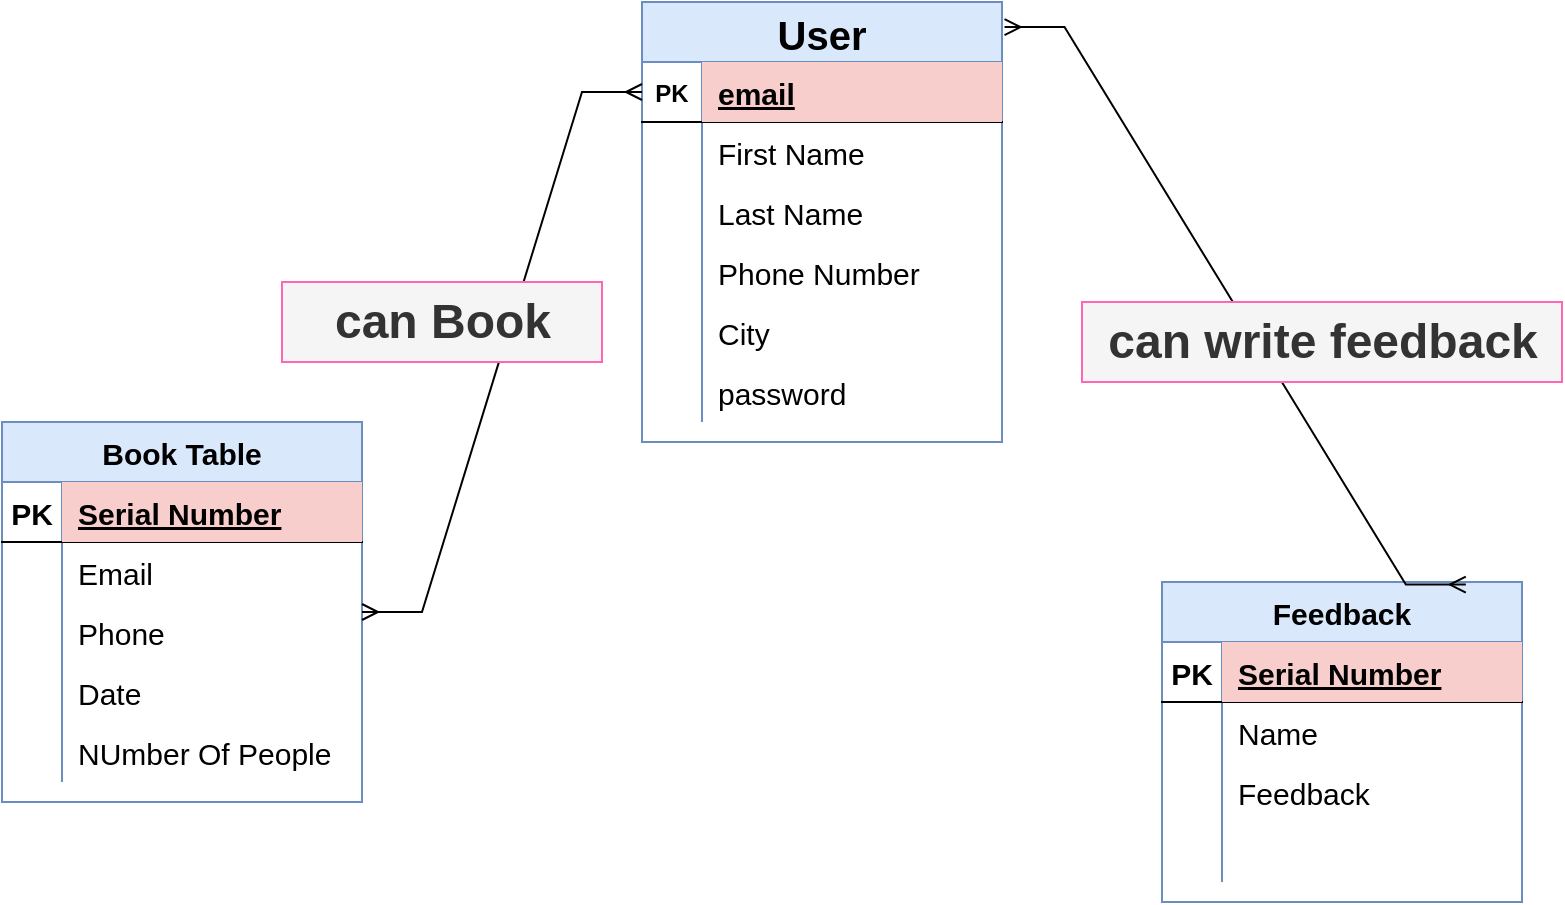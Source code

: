 <mxfile version="15.4.0" type="device"><diagram id="bFUfRw6vlE38v1eXT0mT" name="Page-1"><mxGraphModel dx="1024" dy="592" grid="1" gridSize="10" guides="1" tooltips="1" connect="1" arrows="1" fold="1" page="1" pageScale="1" pageWidth="850" pageHeight="1100" math="0" shadow="0"><root><mxCell id="0"/><mxCell id="1" parent="0"/><mxCell id="JGE0S_9IWRzgj8l8rkTp-1" value="User" style="shape=table;startSize=30;container=1;collapsible=1;childLayout=tableLayout;fixedRows=1;rowLines=0;fontStyle=1;align=center;resizeLast=1;fontSize=20;fillColor=#dae8fc;strokeColor=#6c8ebf;" vertex="1" parent="1"><mxGeometry x="350" y="90" width="180" height="220" as="geometry"/></mxCell><mxCell id="JGE0S_9IWRzgj8l8rkTp-2" value="" style="shape=partialRectangle;collapsible=0;dropTarget=0;pointerEvents=0;fillColor=none;top=0;left=0;bottom=1;right=0;points=[[0,0.5],[1,0.5]];portConstraint=eastwest;" vertex="1" parent="JGE0S_9IWRzgj8l8rkTp-1"><mxGeometry y="30" width="180" height="30" as="geometry"/></mxCell><mxCell id="JGE0S_9IWRzgj8l8rkTp-3" value="PK" style="shape=partialRectangle;connectable=0;fillColor=none;top=0;left=0;bottom=0;right=0;fontStyle=1;overflow=hidden;" vertex="1" parent="JGE0S_9IWRzgj8l8rkTp-2"><mxGeometry width="30" height="30" as="geometry"><mxRectangle width="30" height="30" as="alternateBounds"/></mxGeometry></mxCell><mxCell id="JGE0S_9IWRzgj8l8rkTp-4" value="email" style="shape=partialRectangle;connectable=0;fillColor=#f8cecc;top=0;left=0;bottom=0;right=0;align=left;spacingLeft=6;fontStyle=5;overflow=hidden;fontSize=15;strokeColor=#b85450;" vertex="1" parent="JGE0S_9IWRzgj8l8rkTp-2"><mxGeometry x="30" width="150" height="30" as="geometry"><mxRectangle width="150" height="30" as="alternateBounds"/></mxGeometry></mxCell><mxCell id="JGE0S_9IWRzgj8l8rkTp-5" value="" style="shape=partialRectangle;collapsible=0;dropTarget=0;pointerEvents=0;fillColor=none;top=0;left=0;bottom=0;right=0;points=[[0,0.5],[1,0.5]];portConstraint=eastwest;" vertex="1" parent="JGE0S_9IWRzgj8l8rkTp-1"><mxGeometry y="60" width="180" height="30" as="geometry"/></mxCell><mxCell id="JGE0S_9IWRzgj8l8rkTp-6" value="" style="shape=partialRectangle;connectable=0;fillColor=none;top=0;left=0;bottom=0;right=0;editable=1;overflow=hidden;" vertex="1" parent="JGE0S_9IWRzgj8l8rkTp-5"><mxGeometry width="30" height="30" as="geometry"><mxRectangle width="30" height="30" as="alternateBounds"/></mxGeometry></mxCell><mxCell id="JGE0S_9IWRzgj8l8rkTp-7" value="First Name" style="shape=partialRectangle;connectable=0;fillColor=none;top=0;left=0;bottom=0;right=0;align=left;spacingLeft=6;overflow=hidden;fontSize=15;" vertex="1" parent="JGE0S_9IWRzgj8l8rkTp-5"><mxGeometry x="30" width="150" height="30" as="geometry"><mxRectangle width="150" height="30" as="alternateBounds"/></mxGeometry></mxCell><mxCell id="JGE0S_9IWRzgj8l8rkTp-8" value="" style="shape=partialRectangle;collapsible=0;dropTarget=0;pointerEvents=0;fillColor=none;top=0;left=0;bottom=0;right=0;points=[[0,0.5],[1,0.5]];portConstraint=eastwest;" vertex="1" parent="JGE0S_9IWRzgj8l8rkTp-1"><mxGeometry y="90" width="180" height="30" as="geometry"/></mxCell><mxCell id="JGE0S_9IWRzgj8l8rkTp-9" value="" style="shape=partialRectangle;connectable=0;fillColor=none;top=0;left=0;bottom=0;right=0;editable=1;overflow=hidden;" vertex="1" parent="JGE0S_9IWRzgj8l8rkTp-8"><mxGeometry width="30" height="30" as="geometry"><mxRectangle width="30" height="30" as="alternateBounds"/></mxGeometry></mxCell><mxCell id="JGE0S_9IWRzgj8l8rkTp-10" value="Last Name" style="shape=partialRectangle;connectable=0;fillColor=none;top=0;left=0;bottom=0;right=0;align=left;spacingLeft=6;overflow=hidden;fontSize=15;" vertex="1" parent="JGE0S_9IWRzgj8l8rkTp-8"><mxGeometry x="30" width="150" height="30" as="geometry"><mxRectangle width="150" height="30" as="alternateBounds"/></mxGeometry></mxCell><mxCell id="JGE0S_9IWRzgj8l8rkTp-11" value="" style="shape=partialRectangle;collapsible=0;dropTarget=0;pointerEvents=0;fillColor=none;top=0;left=0;bottom=0;right=0;points=[[0,0.5],[1,0.5]];portConstraint=eastwest;" vertex="1" parent="JGE0S_9IWRzgj8l8rkTp-1"><mxGeometry y="120" width="180" height="30" as="geometry"/></mxCell><mxCell id="JGE0S_9IWRzgj8l8rkTp-12" value="" style="shape=partialRectangle;connectable=0;fillColor=none;top=0;left=0;bottom=0;right=0;editable=1;overflow=hidden;" vertex="1" parent="JGE0S_9IWRzgj8l8rkTp-11"><mxGeometry width="30" height="30" as="geometry"><mxRectangle width="30" height="30" as="alternateBounds"/></mxGeometry></mxCell><mxCell id="JGE0S_9IWRzgj8l8rkTp-13" value="Phone Number" style="shape=partialRectangle;connectable=0;fillColor=none;top=0;left=0;bottom=0;right=0;align=left;spacingLeft=6;overflow=hidden;fontSize=15;" vertex="1" parent="JGE0S_9IWRzgj8l8rkTp-11"><mxGeometry x="30" width="150" height="30" as="geometry"><mxRectangle width="150" height="30" as="alternateBounds"/></mxGeometry></mxCell><mxCell id="JGE0S_9IWRzgj8l8rkTp-14" value="" style="shape=partialRectangle;collapsible=0;dropTarget=0;pointerEvents=0;fillColor=none;top=0;left=0;bottom=0;right=0;points=[[0,0.5],[1,0.5]];portConstraint=eastwest;" vertex="1" parent="JGE0S_9IWRzgj8l8rkTp-1"><mxGeometry y="150" width="180" height="30" as="geometry"/></mxCell><mxCell id="JGE0S_9IWRzgj8l8rkTp-15" value="" style="shape=partialRectangle;connectable=0;fillColor=none;top=0;left=0;bottom=0;right=0;editable=1;overflow=hidden;" vertex="1" parent="JGE0S_9IWRzgj8l8rkTp-14"><mxGeometry width="30" height="30" as="geometry"><mxRectangle width="30" height="30" as="alternateBounds"/></mxGeometry></mxCell><mxCell id="JGE0S_9IWRzgj8l8rkTp-16" value="City" style="shape=partialRectangle;connectable=0;fillColor=none;top=0;left=0;bottom=0;right=0;align=left;spacingLeft=6;overflow=hidden;fontSize=15;" vertex="1" parent="JGE0S_9IWRzgj8l8rkTp-14"><mxGeometry x="30" width="150" height="30" as="geometry"><mxRectangle width="150" height="30" as="alternateBounds"/></mxGeometry></mxCell><mxCell id="JGE0S_9IWRzgj8l8rkTp-17" value="" style="shape=partialRectangle;collapsible=0;dropTarget=0;pointerEvents=0;fillColor=none;top=0;left=0;bottom=0;right=0;points=[[0,0.5],[1,0.5]];portConstraint=eastwest;" vertex="1" parent="JGE0S_9IWRzgj8l8rkTp-1"><mxGeometry y="180" width="180" height="30" as="geometry"/></mxCell><mxCell id="JGE0S_9IWRzgj8l8rkTp-18" value="" style="shape=partialRectangle;connectable=0;fillColor=none;top=0;left=0;bottom=0;right=0;editable=1;overflow=hidden;" vertex="1" parent="JGE0S_9IWRzgj8l8rkTp-17"><mxGeometry width="30" height="30" as="geometry"><mxRectangle width="30" height="30" as="alternateBounds"/></mxGeometry></mxCell><mxCell id="JGE0S_9IWRzgj8l8rkTp-19" value="password" style="shape=partialRectangle;connectable=0;fillColor=none;top=0;left=0;bottom=0;right=0;align=left;spacingLeft=6;overflow=hidden;fontSize=15;" vertex="1" parent="JGE0S_9IWRzgj8l8rkTp-17"><mxGeometry x="30" width="150" height="30" as="geometry"><mxRectangle width="150" height="30" as="alternateBounds"/></mxGeometry></mxCell><mxCell id="JGE0S_9IWRzgj8l8rkTp-20" value="Book Table" style="shape=table;startSize=30;container=1;collapsible=1;childLayout=tableLayout;fixedRows=1;rowLines=0;fontStyle=1;align=center;resizeLast=1;fontSize=15;fillColor=#dae8fc;strokeColor=#6c8ebf;" vertex="1" parent="1"><mxGeometry x="30" y="300" width="180" height="190" as="geometry"/></mxCell><mxCell id="JGE0S_9IWRzgj8l8rkTp-21" value="" style="shape=partialRectangle;collapsible=0;dropTarget=0;pointerEvents=0;fillColor=none;top=0;left=0;bottom=1;right=0;points=[[0,0.5],[1,0.5]];portConstraint=eastwest;fontSize=15;" vertex="1" parent="JGE0S_9IWRzgj8l8rkTp-20"><mxGeometry y="30" width="180" height="30" as="geometry"/></mxCell><mxCell id="JGE0S_9IWRzgj8l8rkTp-22" value="PK" style="shape=partialRectangle;connectable=0;fillColor=none;top=0;left=0;bottom=0;right=0;fontStyle=1;overflow=hidden;fontSize=15;" vertex="1" parent="JGE0S_9IWRzgj8l8rkTp-21"><mxGeometry width="30" height="30" as="geometry"><mxRectangle width="30" height="30" as="alternateBounds"/></mxGeometry></mxCell><mxCell id="JGE0S_9IWRzgj8l8rkTp-23" value="Serial Number" style="shape=partialRectangle;connectable=0;fillColor=#f8cecc;top=0;left=0;bottom=0;right=0;align=left;spacingLeft=6;fontStyle=5;overflow=hidden;fontSize=15;strokeColor=#b85450;" vertex="1" parent="JGE0S_9IWRzgj8l8rkTp-21"><mxGeometry x="30" width="150" height="30" as="geometry"><mxRectangle width="150" height="30" as="alternateBounds"/></mxGeometry></mxCell><mxCell id="JGE0S_9IWRzgj8l8rkTp-24" value="" style="shape=partialRectangle;collapsible=0;dropTarget=0;pointerEvents=0;fillColor=none;top=0;left=0;bottom=0;right=0;points=[[0,0.5],[1,0.5]];portConstraint=eastwest;fontSize=15;" vertex="1" parent="JGE0S_9IWRzgj8l8rkTp-20"><mxGeometry y="60" width="180" height="30" as="geometry"/></mxCell><mxCell id="JGE0S_9IWRzgj8l8rkTp-25" value="" style="shape=partialRectangle;connectable=0;fillColor=none;top=0;left=0;bottom=0;right=0;editable=1;overflow=hidden;fontSize=15;" vertex="1" parent="JGE0S_9IWRzgj8l8rkTp-24"><mxGeometry width="30" height="30" as="geometry"><mxRectangle width="30" height="30" as="alternateBounds"/></mxGeometry></mxCell><mxCell id="JGE0S_9IWRzgj8l8rkTp-26" value="Email" style="shape=partialRectangle;connectable=0;fillColor=none;top=0;left=0;bottom=0;right=0;align=left;spacingLeft=6;overflow=hidden;fontSize=15;" vertex="1" parent="JGE0S_9IWRzgj8l8rkTp-24"><mxGeometry x="30" width="150" height="30" as="geometry"><mxRectangle width="150" height="30" as="alternateBounds"/></mxGeometry></mxCell><mxCell id="JGE0S_9IWRzgj8l8rkTp-27" value="" style="shape=partialRectangle;collapsible=0;dropTarget=0;pointerEvents=0;fillColor=none;top=0;left=0;bottom=0;right=0;points=[[0,0.5],[1,0.5]];portConstraint=eastwest;fontSize=15;" vertex="1" parent="JGE0S_9IWRzgj8l8rkTp-20"><mxGeometry y="90" width="180" height="30" as="geometry"/></mxCell><mxCell id="JGE0S_9IWRzgj8l8rkTp-28" value="" style="shape=partialRectangle;connectable=0;fillColor=none;top=0;left=0;bottom=0;right=0;editable=1;overflow=hidden;fontSize=15;" vertex="1" parent="JGE0S_9IWRzgj8l8rkTp-27"><mxGeometry width="30" height="30" as="geometry"><mxRectangle width="30" height="30" as="alternateBounds"/></mxGeometry></mxCell><mxCell id="JGE0S_9IWRzgj8l8rkTp-29" value="Phone" style="shape=partialRectangle;connectable=0;fillColor=none;top=0;left=0;bottom=0;right=0;align=left;spacingLeft=6;overflow=hidden;fontSize=15;" vertex="1" parent="JGE0S_9IWRzgj8l8rkTp-27"><mxGeometry x="30" width="150" height="30" as="geometry"><mxRectangle width="150" height="30" as="alternateBounds"/></mxGeometry></mxCell><mxCell id="JGE0S_9IWRzgj8l8rkTp-30" value="" style="shape=partialRectangle;collapsible=0;dropTarget=0;pointerEvents=0;fillColor=none;top=0;left=0;bottom=0;right=0;points=[[0,0.5],[1,0.5]];portConstraint=eastwest;fontSize=15;" vertex="1" parent="JGE0S_9IWRzgj8l8rkTp-20"><mxGeometry y="120" width="180" height="30" as="geometry"/></mxCell><mxCell id="JGE0S_9IWRzgj8l8rkTp-31" value="" style="shape=partialRectangle;connectable=0;fillColor=none;top=0;left=0;bottom=0;right=0;editable=1;overflow=hidden;fontSize=15;" vertex="1" parent="JGE0S_9IWRzgj8l8rkTp-30"><mxGeometry width="30" height="30" as="geometry"><mxRectangle width="30" height="30" as="alternateBounds"/></mxGeometry></mxCell><mxCell id="JGE0S_9IWRzgj8l8rkTp-32" value="Date" style="shape=partialRectangle;connectable=0;fillColor=none;top=0;left=0;bottom=0;right=0;align=left;spacingLeft=6;overflow=hidden;fontSize=15;" vertex="1" parent="JGE0S_9IWRzgj8l8rkTp-30"><mxGeometry x="30" width="150" height="30" as="geometry"><mxRectangle width="150" height="30" as="alternateBounds"/></mxGeometry></mxCell><mxCell id="JGE0S_9IWRzgj8l8rkTp-33" value="" style="shape=partialRectangle;collapsible=0;dropTarget=0;pointerEvents=0;fillColor=none;top=0;left=0;bottom=0;right=0;points=[[0,0.5],[1,0.5]];portConstraint=eastwest;fontSize=15;" vertex="1" parent="JGE0S_9IWRzgj8l8rkTp-20"><mxGeometry y="150" width="180" height="30" as="geometry"/></mxCell><mxCell id="JGE0S_9IWRzgj8l8rkTp-34" value="" style="shape=partialRectangle;connectable=0;fillColor=none;top=0;left=0;bottom=0;right=0;editable=1;overflow=hidden;fontSize=15;" vertex="1" parent="JGE0S_9IWRzgj8l8rkTp-33"><mxGeometry width="30" height="30" as="geometry"><mxRectangle width="30" height="30" as="alternateBounds"/></mxGeometry></mxCell><mxCell id="JGE0S_9IWRzgj8l8rkTp-35" value="NUmber Of People" style="shape=partialRectangle;connectable=0;fillColor=none;top=0;left=0;bottom=0;right=0;align=left;spacingLeft=6;overflow=hidden;fontSize=15;" vertex="1" parent="JGE0S_9IWRzgj8l8rkTp-33"><mxGeometry x="30" width="150" height="30" as="geometry"><mxRectangle width="150" height="30" as="alternateBounds"/></mxGeometry></mxCell><mxCell id="JGE0S_9IWRzgj8l8rkTp-36" value="Feedback" style="shape=table;startSize=30;container=1;collapsible=1;childLayout=tableLayout;fixedRows=1;rowLines=0;fontStyle=1;align=center;resizeLast=1;fontSize=15;fillColor=#dae8fc;strokeColor=#6c8ebf;" vertex="1" parent="1"><mxGeometry x="610" y="380" width="180" height="160" as="geometry"/></mxCell><mxCell id="JGE0S_9IWRzgj8l8rkTp-37" value="" style="shape=partialRectangle;collapsible=0;dropTarget=0;pointerEvents=0;fillColor=none;top=0;left=0;bottom=1;right=0;points=[[0,0.5],[1,0.5]];portConstraint=eastwest;fontSize=15;" vertex="1" parent="JGE0S_9IWRzgj8l8rkTp-36"><mxGeometry y="30" width="180" height="30" as="geometry"/></mxCell><mxCell id="JGE0S_9IWRzgj8l8rkTp-38" value="PK" style="shape=partialRectangle;connectable=0;fillColor=none;top=0;left=0;bottom=0;right=0;fontStyle=1;overflow=hidden;fontSize=15;" vertex="1" parent="JGE0S_9IWRzgj8l8rkTp-37"><mxGeometry width="30" height="30" as="geometry"><mxRectangle width="30" height="30" as="alternateBounds"/></mxGeometry></mxCell><mxCell id="JGE0S_9IWRzgj8l8rkTp-39" value="Serial Number" style="shape=partialRectangle;connectable=0;fillColor=#f8cecc;top=0;left=0;bottom=0;right=0;align=left;spacingLeft=6;fontStyle=5;overflow=hidden;fontSize=15;strokeColor=#b85450;" vertex="1" parent="JGE0S_9IWRzgj8l8rkTp-37"><mxGeometry x="30" width="150" height="30" as="geometry"><mxRectangle width="150" height="30" as="alternateBounds"/></mxGeometry></mxCell><mxCell id="JGE0S_9IWRzgj8l8rkTp-40" value="" style="shape=partialRectangle;collapsible=0;dropTarget=0;pointerEvents=0;fillColor=none;top=0;left=0;bottom=0;right=0;points=[[0,0.5],[1,0.5]];portConstraint=eastwest;fontSize=15;" vertex="1" parent="JGE0S_9IWRzgj8l8rkTp-36"><mxGeometry y="60" width="180" height="30" as="geometry"/></mxCell><mxCell id="JGE0S_9IWRzgj8l8rkTp-41" value="" style="shape=partialRectangle;connectable=0;fillColor=none;top=0;left=0;bottom=0;right=0;editable=1;overflow=hidden;fontSize=15;" vertex="1" parent="JGE0S_9IWRzgj8l8rkTp-40"><mxGeometry width="30" height="30" as="geometry"><mxRectangle width="30" height="30" as="alternateBounds"/></mxGeometry></mxCell><mxCell id="JGE0S_9IWRzgj8l8rkTp-42" value="Name" style="shape=partialRectangle;connectable=0;fillColor=none;top=0;left=0;bottom=0;right=0;align=left;spacingLeft=6;overflow=hidden;fontSize=15;" vertex="1" parent="JGE0S_9IWRzgj8l8rkTp-40"><mxGeometry x="30" width="150" height="30" as="geometry"><mxRectangle width="150" height="30" as="alternateBounds"/></mxGeometry></mxCell><mxCell id="JGE0S_9IWRzgj8l8rkTp-43" value="" style="shape=partialRectangle;collapsible=0;dropTarget=0;pointerEvents=0;fillColor=none;top=0;left=0;bottom=0;right=0;points=[[0,0.5],[1,0.5]];portConstraint=eastwest;fontSize=15;" vertex="1" parent="JGE0S_9IWRzgj8l8rkTp-36"><mxGeometry y="90" width="180" height="30" as="geometry"/></mxCell><mxCell id="JGE0S_9IWRzgj8l8rkTp-44" value="" style="shape=partialRectangle;connectable=0;fillColor=none;top=0;left=0;bottom=0;right=0;editable=1;overflow=hidden;fontSize=15;" vertex="1" parent="JGE0S_9IWRzgj8l8rkTp-43"><mxGeometry width="30" height="30" as="geometry"><mxRectangle width="30" height="30" as="alternateBounds"/></mxGeometry></mxCell><mxCell id="JGE0S_9IWRzgj8l8rkTp-45" value="Feedback" style="shape=partialRectangle;connectable=0;fillColor=none;top=0;left=0;bottom=0;right=0;align=left;spacingLeft=6;overflow=hidden;fontSize=15;" vertex="1" parent="JGE0S_9IWRzgj8l8rkTp-43"><mxGeometry x="30" width="150" height="30" as="geometry"><mxRectangle width="150" height="30" as="alternateBounds"/></mxGeometry></mxCell><mxCell id="JGE0S_9IWRzgj8l8rkTp-46" value="" style="shape=partialRectangle;collapsible=0;dropTarget=0;pointerEvents=0;fillColor=none;top=0;left=0;bottom=0;right=0;points=[[0,0.5],[1,0.5]];portConstraint=eastwest;fontSize=15;" vertex="1" parent="JGE0S_9IWRzgj8l8rkTp-36"><mxGeometry y="120" width="180" height="30" as="geometry"/></mxCell><mxCell id="JGE0S_9IWRzgj8l8rkTp-47" value="" style="shape=partialRectangle;connectable=0;fillColor=none;top=0;left=0;bottom=0;right=0;editable=1;overflow=hidden;fontSize=15;" vertex="1" parent="JGE0S_9IWRzgj8l8rkTp-46"><mxGeometry width="30" height="30" as="geometry"><mxRectangle width="30" height="30" as="alternateBounds"/></mxGeometry></mxCell><mxCell id="JGE0S_9IWRzgj8l8rkTp-48" value="" style="shape=partialRectangle;connectable=0;fillColor=none;top=0;left=0;bottom=0;right=0;align=left;spacingLeft=6;overflow=hidden;fontSize=15;" vertex="1" parent="JGE0S_9IWRzgj8l8rkTp-46"><mxGeometry x="30" width="150" height="30" as="geometry"><mxRectangle width="150" height="30" as="alternateBounds"/></mxGeometry></mxCell><mxCell id="JGE0S_9IWRzgj8l8rkTp-50" value="" style="edgeStyle=entityRelationEdgeStyle;fontSize=12;html=1;endArrow=ERmany;startArrow=ERmany;rounded=0;" edge="1" parent="1" source="JGE0S_9IWRzgj8l8rkTp-20" target="JGE0S_9IWRzgj8l8rkTp-2"><mxGeometry width="100" height="100" relative="1" as="geometry"><mxPoint x="200" y="220" as="sourcePoint"/><mxPoint x="300" y="120" as="targetPoint"/></mxGeometry></mxCell><mxCell id="JGE0S_9IWRzgj8l8rkTp-51" value="" style="edgeStyle=entityRelationEdgeStyle;fontSize=12;html=1;endArrow=ERmany;startArrow=ERmany;rounded=0;exitX=1.007;exitY=0.057;exitDx=0;exitDy=0;exitPerimeter=0;entryX=0.844;entryY=0.008;entryDx=0;entryDy=0;entryPerimeter=0;" edge="1" parent="1" source="JGE0S_9IWRzgj8l8rkTp-1" target="JGE0S_9IWRzgj8l8rkTp-36"><mxGeometry width="100" height="100" relative="1" as="geometry"><mxPoint x="630" y="190" as="sourcePoint"/><mxPoint x="730" y="90" as="targetPoint"/></mxGeometry></mxCell><mxCell id="JGE0S_9IWRzgj8l8rkTp-52" value="can Book" style="text;strokeColor=#FF66B3;fillColor=#f5f5f5;html=1;fontSize=24;fontStyle=1;verticalAlign=middle;align=center;fontColor=#333333;" vertex="1" parent="1"><mxGeometry x="170" y="230" width="160" height="40" as="geometry"/></mxCell><mxCell id="JGE0S_9IWRzgj8l8rkTp-54" value="can write feedback" style="text;strokeColor=#FF66B3;fillColor=#f5f5f5;html=1;fontSize=24;fontStyle=1;verticalAlign=middle;align=center;fontColor=#333333;" vertex="1" parent="1"><mxGeometry x="570" y="240" width="240" height="40" as="geometry"/></mxCell></root></mxGraphModel></diagram></mxfile>